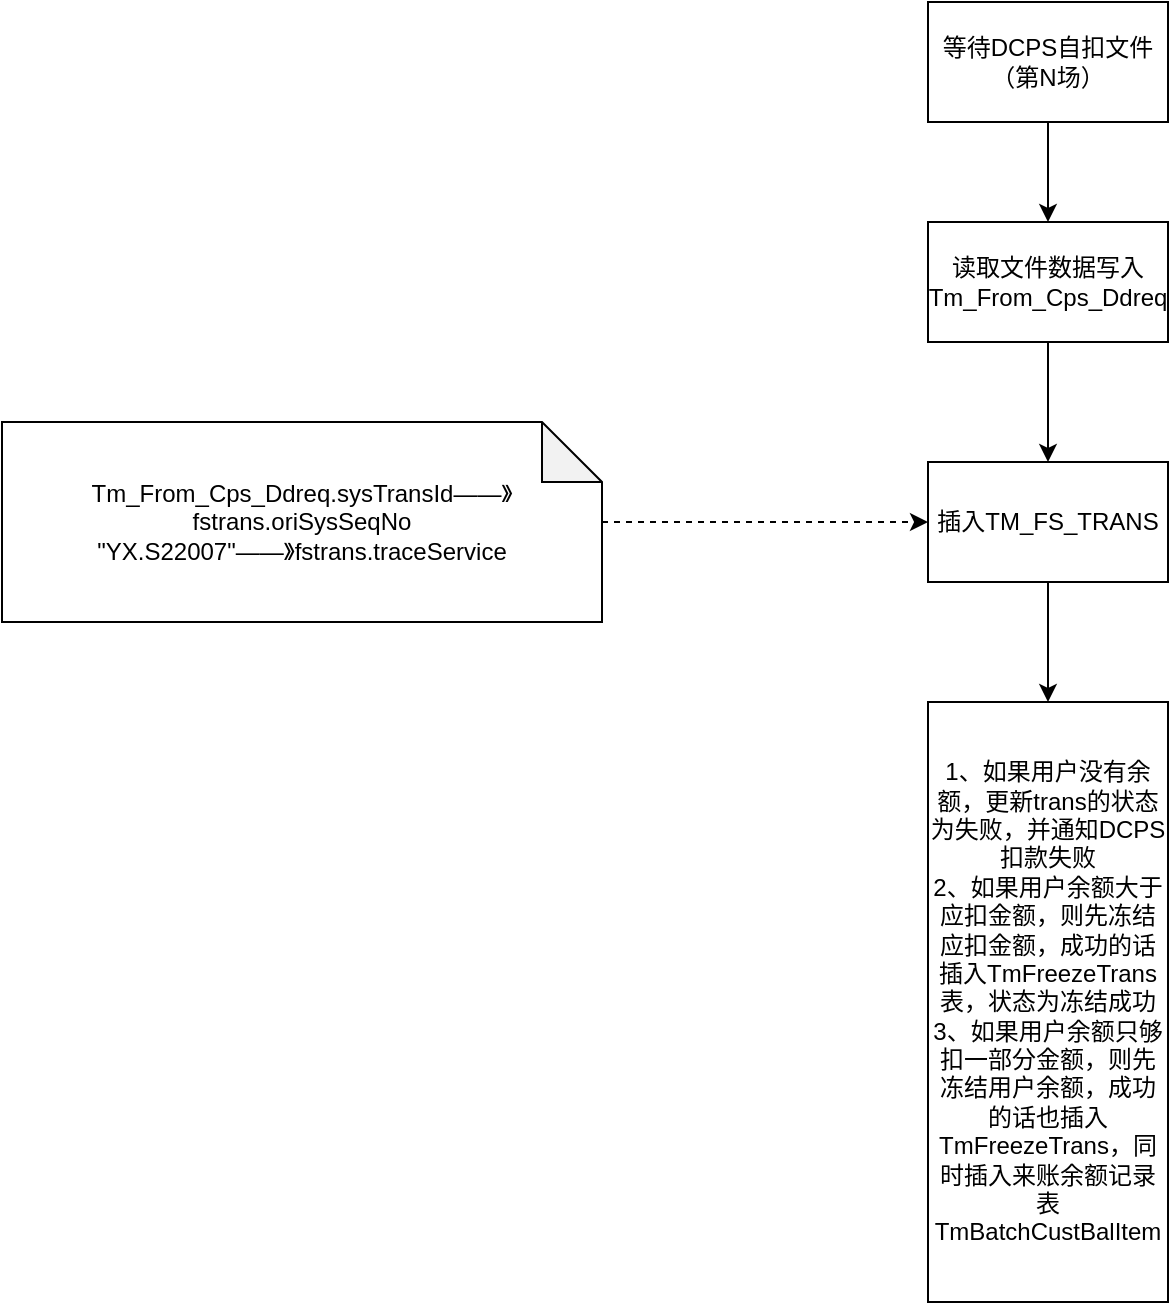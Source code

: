 <mxfile version="10.6.3" type="github"><diagram id="oMxV5vfdUH3KtlMI_fZQ" name="第 1 页"><mxGraphModel dx="1393" dy="770" grid="1" gridSize="10" guides="1" tooltips="1" connect="1" arrows="1" fold="1" page="1" pageScale="1" pageWidth="827" pageHeight="1169" math="0" shadow="0"><root><mxCell id="0"/><mxCell id="1" parent="0"/><mxCell id="h3yOxXbhyVP7IWCBKgHd-6" value="" style="edgeStyle=orthogonalEdgeStyle;rounded=0;orthogonalLoop=1;jettySize=auto;html=1;" edge="1" parent="1" source="h3yOxXbhyVP7IWCBKgHd-1" target="h3yOxXbhyVP7IWCBKgHd-2"><mxGeometry relative="1" as="geometry"/></mxCell><mxCell id="h3yOxXbhyVP7IWCBKgHd-1" value="读取文件数据写入Tm_From_Cps_Ddreq" style="rounded=0;whiteSpace=wrap;html=1;" vertex="1" parent="1"><mxGeometry x="473" y="200" width="120" height="60" as="geometry"/></mxCell><mxCell id="h3yOxXbhyVP7IWCBKgHd-8" value="" style="edgeStyle=orthogonalEdgeStyle;rounded=0;orthogonalLoop=1;jettySize=auto;html=1;" edge="1" parent="1" source="h3yOxXbhyVP7IWCBKgHd-2" target="h3yOxXbhyVP7IWCBKgHd-7"><mxGeometry relative="1" as="geometry"/></mxCell><mxCell id="h3yOxXbhyVP7IWCBKgHd-2" value="&lt;div&gt;插入TM_FS_TRANS&lt;/div&gt;" style="rounded=0;whiteSpace=wrap;html=1;" vertex="1" parent="1"><mxGeometry x="473" y="320" width="120" height="60" as="geometry"/></mxCell><mxCell id="h3yOxXbhyVP7IWCBKgHd-5" value="" style="edgeStyle=orthogonalEdgeStyle;rounded=0;orthogonalLoop=1;jettySize=auto;html=1;dashed=1;entryX=0;entryY=0.5;entryDx=0;entryDy=0;" edge="1" parent="1" source="h3yOxXbhyVP7IWCBKgHd-3" target="h3yOxXbhyVP7IWCBKgHd-2"><mxGeometry relative="1" as="geometry"><mxPoint x="390" y="350" as="targetPoint"/></mxGeometry></mxCell><mxCell id="h3yOxXbhyVP7IWCBKgHd-3" value="Tm_From_Cps_Ddreq.sysTransId——》fstrans.oriSysSeqNo&lt;br&gt;&quot;YX.S22007&quot;——》fstrans.traceService" style="shape=note;whiteSpace=wrap;html=1;backgroundOutline=1;darkOpacity=0.05;" vertex="1" parent="1"><mxGeometry x="10" y="300" width="300" height="100" as="geometry"/></mxCell><mxCell id="h3yOxXbhyVP7IWCBKgHd-7" value="&lt;div&gt;1、如果用户没有余额，更新trans的状态为失败，并通知DCPS扣款失败&lt;/div&gt;&lt;div&gt;2、如果用户余额大于应扣金额，则先冻结应扣金额，成功的话插入TmFreezeTrans表，状态为冻结成功&lt;/div&gt;&lt;div&gt;3、如果用户余额只够扣一部分金额，则先冻结用户余额，成功的话也插入TmFreezeTrans，同时插入来账余额记录表TmBatchCustBalItem&lt;/div&gt;" style="rounded=0;whiteSpace=wrap;html=1;" vertex="1" parent="1"><mxGeometry x="473" y="440" width="120" height="300" as="geometry"/></mxCell><mxCell id="h3yOxXbhyVP7IWCBKgHd-10" value="" style="edgeStyle=orthogonalEdgeStyle;rounded=0;orthogonalLoop=1;jettySize=auto;html=1;" edge="1" parent="1" source="h3yOxXbhyVP7IWCBKgHd-9" target="h3yOxXbhyVP7IWCBKgHd-1"><mxGeometry relative="1" as="geometry"/></mxCell><mxCell id="h3yOxXbhyVP7IWCBKgHd-9" value="等待DCPS自扣文件&lt;br&gt;（第N场）" style="rounded=0;whiteSpace=wrap;html=1;" vertex="1" parent="1"><mxGeometry x="473" y="90" width="120" height="60" as="geometry"/></mxCell></root></mxGraphModel></diagram></mxfile>